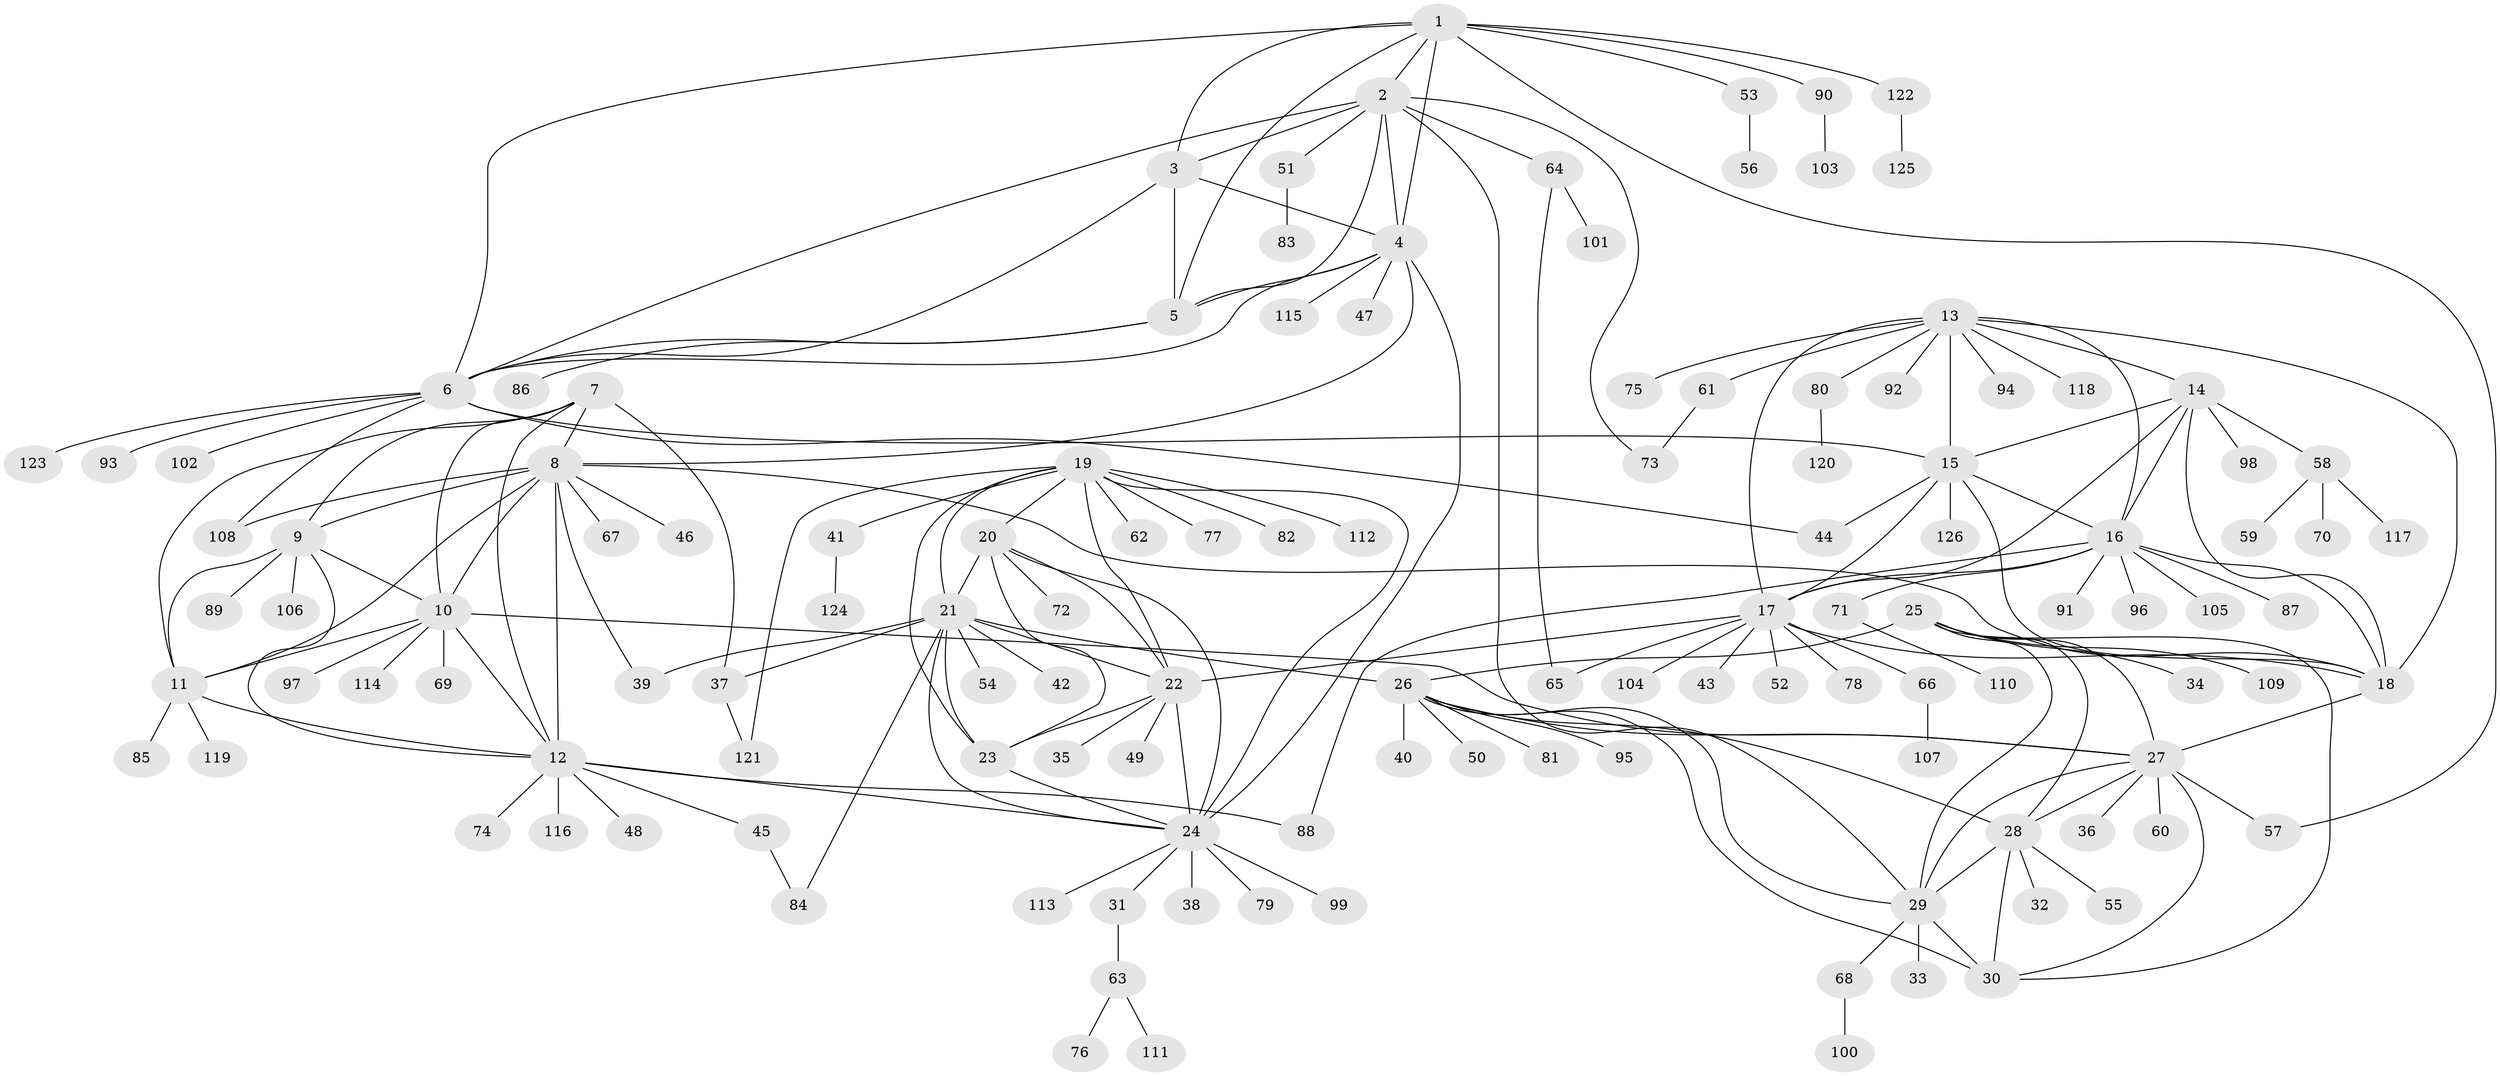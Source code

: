 // coarse degree distribution, {8: 0.00980392156862745, 7: 0.0196078431372549, 3: 0.058823529411764705, 13: 0.00980392156862745, 10: 0.0392156862745098, 9: 0.0196078431372549, 5: 0.00980392156862745, 6: 0.0196078431372549, 12: 0.0196078431372549, 11: 0.0196078431372549, 2: 0.12745098039215685, 1: 0.6470588235294118}
// Generated by graph-tools (version 1.1) at 2025/24/03/03/25 07:24:16]
// undirected, 126 vertices, 191 edges
graph export_dot {
graph [start="1"]
  node [color=gray90,style=filled];
  1;
  2;
  3;
  4;
  5;
  6;
  7;
  8;
  9;
  10;
  11;
  12;
  13;
  14;
  15;
  16;
  17;
  18;
  19;
  20;
  21;
  22;
  23;
  24;
  25;
  26;
  27;
  28;
  29;
  30;
  31;
  32;
  33;
  34;
  35;
  36;
  37;
  38;
  39;
  40;
  41;
  42;
  43;
  44;
  45;
  46;
  47;
  48;
  49;
  50;
  51;
  52;
  53;
  54;
  55;
  56;
  57;
  58;
  59;
  60;
  61;
  62;
  63;
  64;
  65;
  66;
  67;
  68;
  69;
  70;
  71;
  72;
  73;
  74;
  75;
  76;
  77;
  78;
  79;
  80;
  81;
  82;
  83;
  84;
  85;
  86;
  87;
  88;
  89;
  90;
  91;
  92;
  93;
  94;
  95;
  96;
  97;
  98;
  99;
  100;
  101;
  102;
  103;
  104;
  105;
  106;
  107;
  108;
  109;
  110;
  111;
  112;
  113;
  114;
  115;
  116;
  117;
  118;
  119;
  120;
  121;
  122;
  123;
  124;
  125;
  126;
  1 -- 2;
  1 -- 3;
  1 -- 4;
  1 -- 5;
  1 -- 6;
  1 -- 53;
  1 -- 57;
  1 -- 90;
  1 -- 122;
  2 -- 3;
  2 -- 4;
  2 -- 5;
  2 -- 6;
  2 -- 29;
  2 -- 51;
  2 -- 64;
  2 -- 73;
  3 -- 4;
  3 -- 5;
  3 -- 6;
  4 -- 5;
  4 -- 6;
  4 -- 8;
  4 -- 24;
  4 -- 47;
  4 -- 115;
  5 -- 6;
  5 -- 86;
  6 -- 15;
  6 -- 44;
  6 -- 93;
  6 -- 102;
  6 -- 108;
  6 -- 123;
  7 -- 8;
  7 -- 9;
  7 -- 10;
  7 -- 11;
  7 -- 12;
  7 -- 37;
  8 -- 9;
  8 -- 10;
  8 -- 11;
  8 -- 12;
  8 -- 18;
  8 -- 39;
  8 -- 46;
  8 -- 67;
  8 -- 108;
  9 -- 10;
  9 -- 11;
  9 -- 12;
  9 -- 89;
  9 -- 106;
  10 -- 11;
  10 -- 12;
  10 -- 27;
  10 -- 69;
  10 -- 97;
  10 -- 114;
  11 -- 12;
  11 -- 85;
  11 -- 119;
  12 -- 24;
  12 -- 45;
  12 -- 48;
  12 -- 74;
  12 -- 88;
  12 -- 116;
  13 -- 14;
  13 -- 15;
  13 -- 16;
  13 -- 17;
  13 -- 18;
  13 -- 61;
  13 -- 75;
  13 -- 80;
  13 -- 92;
  13 -- 94;
  13 -- 118;
  14 -- 15;
  14 -- 16;
  14 -- 17;
  14 -- 18;
  14 -- 58;
  14 -- 98;
  15 -- 16;
  15 -- 17;
  15 -- 18;
  15 -- 44;
  15 -- 126;
  16 -- 17;
  16 -- 18;
  16 -- 71;
  16 -- 87;
  16 -- 88;
  16 -- 91;
  16 -- 96;
  16 -- 105;
  17 -- 18;
  17 -- 22;
  17 -- 43;
  17 -- 52;
  17 -- 65;
  17 -- 66;
  17 -- 78;
  17 -- 104;
  18 -- 27;
  19 -- 20;
  19 -- 21;
  19 -- 22;
  19 -- 23;
  19 -- 24;
  19 -- 41;
  19 -- 62;
  19 -- 77;
  19 -- 82;
  19 -- 112;
  19 -- 121;
  20 -- 21;
  20 -- 22;
  20 -- 23;
  20 -- 24;
  20 -- 72;
  21 -- 22;
  21 -- 23;
  21 -- 24;
  21 -- 26;
  21 -- 37;
  21 -- 39;
  21 -- 42;
  21 -- 54;
  21 -- 84;
  22 -- 23;
  22 -- 24;
  22 -- 35;
  22 -- 49;
  23 -- 24;
  24 -- 31;
  24 -- 38;
  24 -- 79;
  24 -- 99;
  24 -- 113;
  25 -- 26;
  25 -- 27;
  25 -- 28;
  25 -- 29;
  25 -- 30;
  25 -- 34;
  25 -- 109;
  26 -- 27;
  26 -- 28;
  26 -- 29;
  26 -- 30;
  26 -- 40;
  26 -- 50;
  26 -- 81;
  26 -- 95;
  27 -- 28;
  27 -- 29;
  27 -- 30;
  27 -- 36;
  27 -- 57;
  27 -- 60;
  28 -- 29;
  28 -- 30;
  28 -- 32;
  28 -- 55;
  29 -- 30;
  29 -- 33;
  29 -- 68;
  31 -- 63;
  37 -- 121;
  41 -- 124;
  45 -- 84;
  51 -- 83;
  53 -- 56;
  58 -- 59;
  58 -- 70;
  58 -- 117;
  61 -- 73;
  63 -- 76;
  63 -- 111;
  64 -- 65;
  64 -- 101;
  66 -- 107;
  68 -- 100;
  71 -- 110;
  80 -- 120;
  90 -- 103;
  122 -- 125;
}
